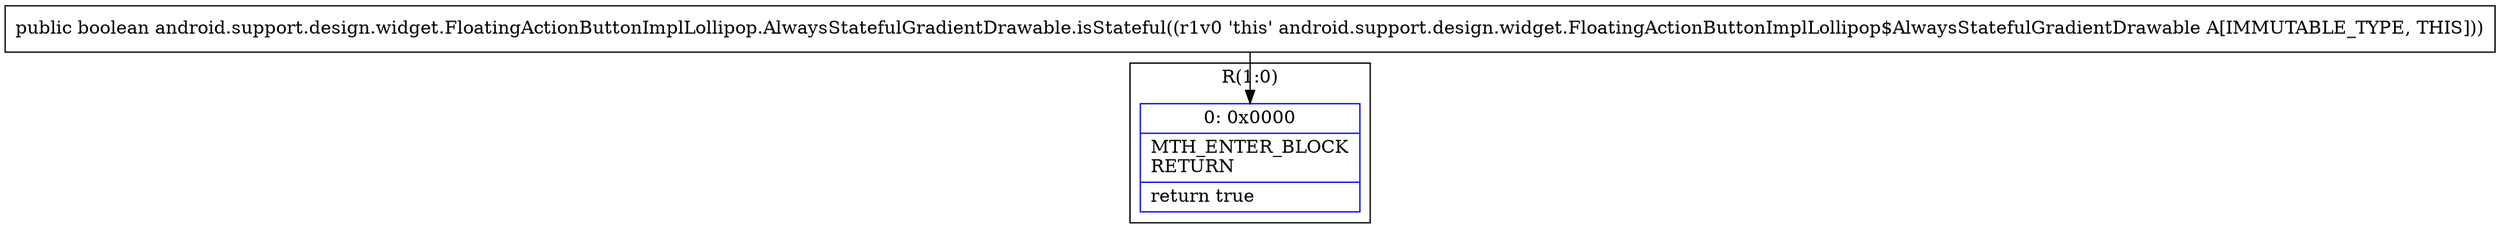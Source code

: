 digraph "CFG forandroid.support.design.widget.FloatingActionButtonImplLollipop.AlwaysStatefulGradientDrawable.isStateful()Z" {
subgraph cluster_Region_144461143 {
label = "R(1:0)";
node [shape=record,color=blue];
Node_0 [shape=record,label="{0\:\ 0x0000|MTH_ENTER_BLOCK\lRETURN\l|return true\l}"];
}
MethodNode[shape=record,label="{public boolean android.support.design.widget.FloatingActionButtonImplLollipop.AlwaysStatefulGradientDrawable.isStateful((r1v0 'this' android.support.design.widget.FloatingActionButtonImplLollipop$AlwaysStatefulGradientDrawable A[IMMUTABLE_TYPE, THIS])) }"];
MethodNode -> Node_0;
}

